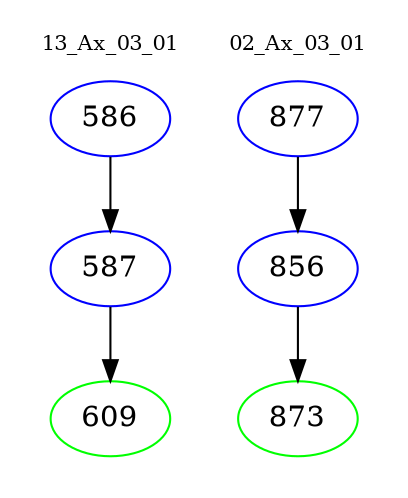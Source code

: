 digraph{
subgraph cluster_0 {
color = white
label = "13_Ax_03_01";
fontsize=10;
T0_586 [label="586", color="blue"]
T0_586 -> T0_587 [color="black"]
T0_587 [label="587", color="blue"]
T0_587 -> T0_609 [color="black"]
T0_609 [label="609", color="green"]
}
subgraph cluster_1 {
color = white
label = "02_Ax_03_01";
fontsize=10;
T1_877 [label="877", color="blue"]
T1_877 -> T1_856 [color="black"]
T1_856 [label="856", color="blue"]
T1_856 -> T1_873 [color="black"]
T1_873 [label="873", color="green"]
}
}
